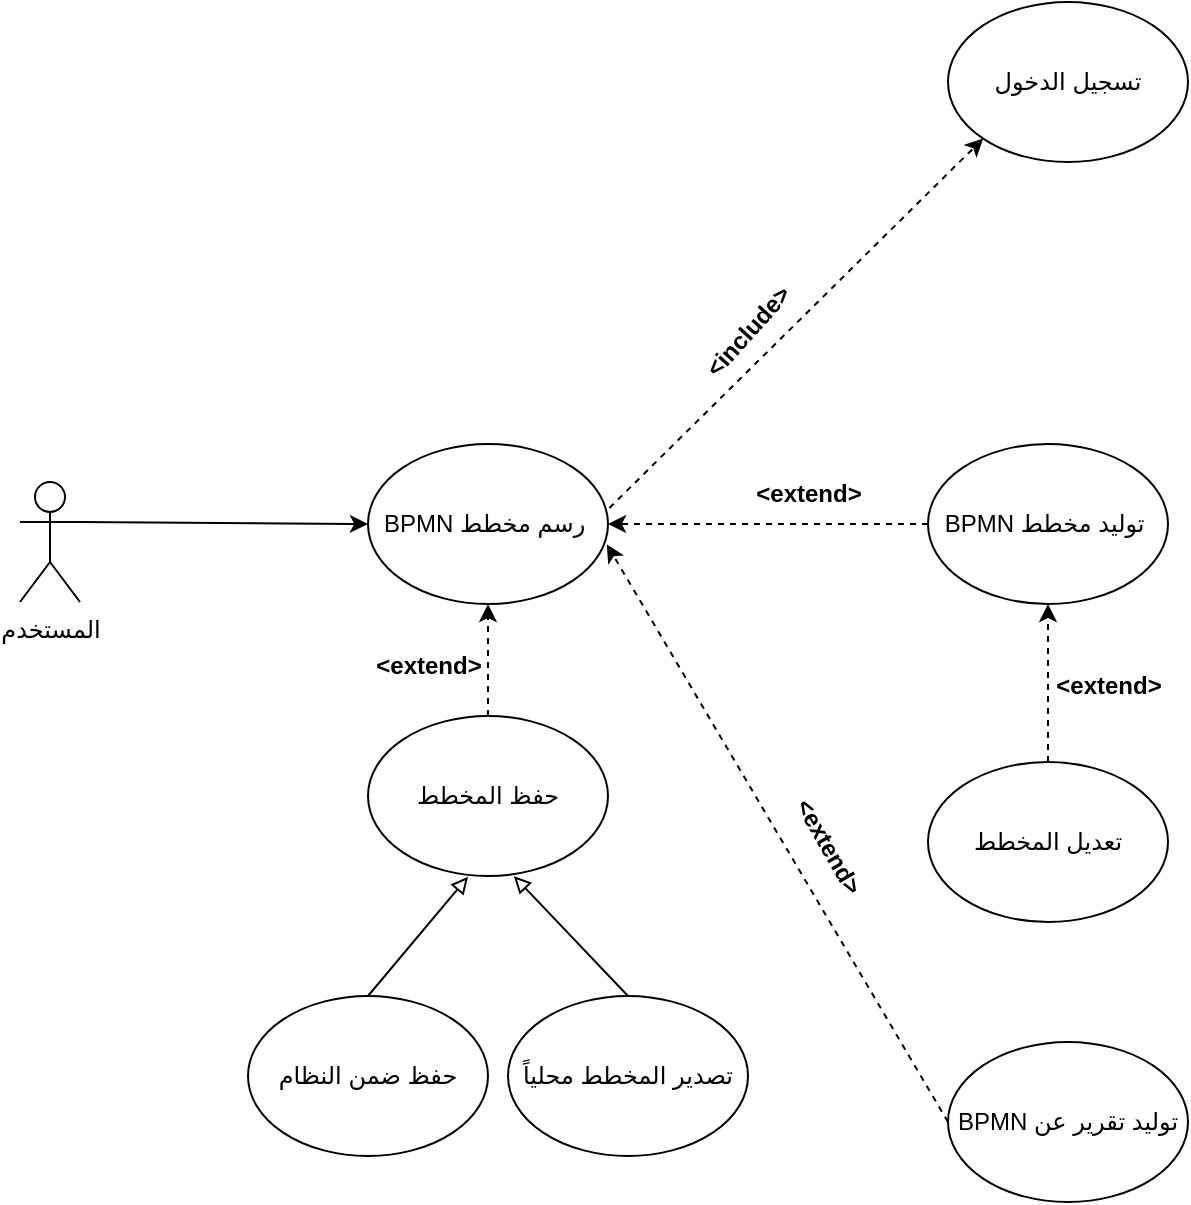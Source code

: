 <mxfile version="24.7.7">
  <diagram name="Page-1" id="JhIU2XlBXUx1_R46eb7L">
    <mxGraphModel dx="1226" dy="676" grid="1" gridSize="10" guides="1" tooltips="1" connect="1" arrows="1" fold="1" page="1" pageScale="1" pageWidth="850" pageHeight="1100" math="0" shadow="0">
      <root>
        <mxCell id="0" />
        <mxCell id="1" parent="0" />
        <mxCell id="hnzndyQ2c-kpyE6tr3fe-2" value="المستخدم" style="shape=umlActor;verticalLabelPosition=bottom;verticalAlign=top;html=1;outlineConnect=0;" vertex="1" parent="1">
          <mxGeometry x="246" y="910" width="30" height="60" as="geometry" />
        </mxCell>
        <mxCell id="hnzndyQ2c-kpyE6tr3fe-5" value="تسجيل الدخول" style="ellipse;whiteSpace=wrap;html=1;" vertex="1" parent="1">
          <mxGeometry x="710" y="670" width="120" height="80" as="geometry" />
        </mxCell>
        <mxCell id="hnzndyQ2c-kpyE6tr3fe-19" value="BPMN&amp;nbsp;رسم مخطط&amp;nbsp;" style="ellipse;whiteSpace=wrap;html=1;" vertex="1" parent="1">
          <mxGeometry x="420" y="891" width="120" height="80" as="geometry" />
        </mxCell>
        <mxCell id="hnzndyQ2c-kpyE6tr3fe-20" style="rounded=0;orthogonalLoop=1;jettySize=auto;html=1;entryX=0;entryY=0.5;entryDx=0;entryDy=0;exitX=1;exitY=0.333;exitDx=0;exitDy=0;exitPerimeter=0;" edge="1" parent="1" target="hnzndyQ2c-kpyE6tr3fe-19" source="hnzndyQ2c-kpyE6tr3fe-2">
          <mxGeometry relative="1" as="geometry">
            <mxPoint x="200" y="530" as="sourcePoint" />
            <mxPoint x="410" y="936" as="targetPoint" />
          </mxGeometry>
        </mxCell>
        <mxCell id="hnzndyQ2c-kpyE6tr3fe-21" style="rounded=0;orthogonalLoop=1;jettySize=auto;html=1;dashed=1;exitX=1.006;exitY=0.4;exitDx=0;exitDy=0;entryX=0;entryY=1;entryDx=0;entryDy=0;exitPerimeter=0;" edge="1" parent="1" source="hnzndyQ2c-kpyE6tr3fe-19" target="hnzndyQ2c-kpyE6tr3fe-5">
          <mxGeometry relative="1" as="geometry">
            <mxPoint x="600" y="891" as="sourcePoint" />
            <mxPoint x="823" y="650" as="targetPoint" />
          </mxGeometry>
        </mxCell>
        <mxCell id="hnzndyQ2c-kpyE6tr3fe-22" value="&lt;b&gt;&amp;lt;include&amp;gt;&lt;/b&gt;" style="text;html=1;align=center;verticalAlign=middle;resizable=0;points=[];autosize=1;strokeColor=none;fillColor=none;rotation=-48;" vertex="1" parent="1">
          <mxGeometry x="570" y="820" width="80" height="30" as="geometry" />
        </mxCell>
        <mxCell id="hnzndyQ2c-kpyE6tr3fe-23" value="BPMN توليد مخطط&amp;nbsp;" style="ellipse;whiteSpace=wrap;html=1;" vertex="1" parent="1">
          <mxGeometry x="700" y="891" width="120" height="80" as="geometry" />
        </mxCell>
        <mxCell id="hnzndyQ2c-kpyE6tr3fe-24" style="rounded=0;orthogonalLoop=1;jettySize=auto;html=1;dashed=1;exitX=0;exitY=0.5;exitDx=0;exitDy=0;entryX=1;entryY=0.5;entryDx=0;entryDy=0;" edge="1" parent="1" source="hnzndyQ2c-kpyE6tr3fe-23" target="hnzndyQ2c-kpyE6tr3fe-19">
          <mxGeometry relative="1" as="geometry">
            <mxPoint x="550" y="941" as="sourcePoint" />
            <mxPoint x="540" y="930" as="targetPoint" />
          </mxGeometry>
        </mxCell>
        <mxCell id="hnzndyQ2c-kpyE6tr3fe-25" value="&lt;b&gt;&amp;lt;extend&amp;gt;&lt;/b&gt;" style="text;html=1;align=center;verticalAlign=middle;resizable=0;points=[];autosize=1;strokeColor=none;fillColor=none;rotation=0;" vertex="1" parent="1">
          <mxGeometry x="600" y="901" width="80" height="30" as="geometry" />
        </mxCell>
        <mxCell id="hnzndyQ2c-kpyE6tr3fe-26" value="حفظ المخطط" style="ellipse;whiteSpace=wrap;html=1;" vertex="1" parent="1">
          <mxGeometry x="420" y="1027" width="120" height="80" as="geometry" />
        </mxCell>
        <mxCell id="hnzndyQ2c-kpyE6tr3fe-28" value="تصدير المخطط محلياً" style="ellipse;whiteSpace=wrap;html=1;" vertex="1" parent="1">
          <mxGeometry x="490" y="1167" width="120" height="80" as="geometry" />
        </mxCell>
        <mxCell id="hnzndyQ2c-kpyE6tr3fe-30" value="حفظ ضمن النظام" style="ellipse;whiteSpace=wrap;html=1;" vertex="1" parent="1">
          <mxGeometry x="360" y="1167" width="120" height="80" as="geometry" />
        </mxCell>
        <mxCell id="hnzndyQ2c-kpyE6tr3fe-31" value="&lt;b&gt;&amp;lt;extend&amp;gt;&lt;/b&gt;" style="text;html=1;align=center;verticalAlign=middle;resizable=0;points=[];autosize=1;strokeColor=none;fillColor=none;rotation=0;" vertex="1" parent="1">
          <mxGeometry x="410" y="987" width="80" height="30" as="geometry" />
        </mxCell>
        <mxCell id="hnzndyQ2c-kpyE6tr3fe-32" style="rounded=0;orthogonalLoop=1;jettySize=auto;html=1;dashed=1;exitX=0.5;exitY=0;exitDx=0;exitDy=0;entryX=0.5;entryY=1;entryDx=0;entryDy=0;" edge="1" parent="1" source="hnzndyQ2c-kpyE6tr3fe-26" target="hnzndyQ2c-kpyE6tr3fe-19">
          <mxGeometry relative="1" as="geometry">
            <mxPoint x="440" y="987" as="sourcePoint" />
            <mxPoint x="480" y="987" as="targetPoint" />
          </mxGeometry>
        </mxCell>
        <mxCell id="hnzndyQ2c-kpyE6tr3fe-33" style="rounded=0;orthogonalLoop=1;jettySize=auto;html=1;dashed=1;exitX=0.5;exitY=0;exitDx=0;exitDy=0;entryX=0.5;entryY=1;entryDx=0;entryDy=0;" edge="1" parent="1" source="hnzndyQ2c-kpyE6tr3fe-35" target="hnzndyQ2c-kpyE6tr3fe-23">
          <mxGeometry relative="1" as="geometry">
            <mxPoint x="1070" y="931" as="sourcePoint" />
            <mxPoint x="870" y="931" as="targetPoint" />
          </mxGeometry>
        </mxCell>
        <mxCell id="hnzndyQ2c-kpyE6tr3fe-34" value="&lt;b&gt;&amp;lt;extend&amp;gt;&lt;/b&gt;" style="text;html=1;align=center;verticalAlign=middle;resizable=0;points=[];autosize=1;strokeColor=none;fillColor=none;rotation=0;" vertex="1" parent="1">
          <mxGeometry x="750" y="997" width="80" height="30" as="geometry" />
        </mxCell>
        <mxCell id="hnzndyQ2c-kpyE6tr3fe-35" value="تعديل المخطط" style="ellipse;whiteSpace=wrap;html=1;" vertex="1" parent="1">
          <mxGeometry x="700" y="1050" width="120" height="80" as="geometry" />
        </mxCell>
        <mxCell id="hnzndyQ2c-kpyE6tr3fe-36" style="rounded=0;orthogonalLoop=1;jettySize=auto;html=1;dashed=1;entryX=0.995;entryY=0.627;entryDx=0;entryDy=0;exitX=0;exitY=0.5;exitDx=0;exitDy=0;entryPerimeter=0;" edge="1" parent="1" source="hnzndyQ2c-kpyE6tr3fe-37" target="hnzndyQ2c-kpyE6tr3fe-19">
          <mxGeometry relative="1" as="geometry">
            <mxPoint x="690" y="1000" as="sourcePoint" />
            <mxPoint x="550" y="941" as="targetPoint" />
          </mxGeometry>
        </mxCell>
        <mxCell id="hnzndyQ2c-kpyE6tr3fe-37" value="BPMN توليد تقرير عن" style="ellipse;whiteSpace=wrap;html=1;" vertex="1" parent="1">
          <mxGeometry x="710" y="1190" width="120" height="80" as="geometry" />
        </mxCell>
        <mxCell id="hnzndyQ2c-kpyE6tr3fe-38" value="&lt;b&gt;&amp;lt;extend&amp;gt;&lt;/b&gt;" style="text;html=1;align=center;verticalAlign=middle;resizable=0;points=[];autosize=1;strokeColor=none;fillColor=none;rotation=60;" vertex="1" parent="1">
          <mxGeometry x="610" y="1077" width="80" height="30" as="geometry" />
        </mxCell>
        <mxCell id="hnzndyQ2c-kpyE6tr3fe-41" value="" style="endArrow=block;html=1;rounded=0;entryX=0.417;entryY=1.005;entryDx=0;entryDy=0;entryPerimeter=0;exitX=0.5;exitY=0;exitDx=0;exitDy=0;endFill=0;" edge="1" parent="1" source="hnzndyQ2c-kpyE6tr3fe-30" target="hnzndyQ2c-kpyE6tr3fe-26">
          <mxGeometry width="50" height="50" relative="1" as="geometry">
            <mxPoint x="370" y="1150" as="sourcePoint" />
            <mxPoint x="420" y="1100" as="targetPoint" />
          </mxGeometry>
        </mxCell>
        <mxCell id="hnzndyQ2c-kpyE6tr3fe-42" value="" style="endArrow=block;html=1;rounded=0;entryX=0.608;entryY=1.001;entryDx=0;entryDy=0;entryPerimeter=0;exitX=0.5;exitY=0;exitDx=0;exitDy=0;endFill=0;" edge="1" parent="1" source="hnzndyQ2c-kpyE6tr3fe-28" target="hnzndyQ2c-kpyE6tr3fe-26">
          <mxGeometry width="50" height="50" relative="1" as="geometry">
            <mxPoint x="370" y="1177" as="sourcePoint" />
            <mxPoint x="462" y="1113" as="targetPoint" />
          </mxGeometry>
        </mxCell>
      </root>
    </mxGraphModel>
  </diagram>
</mxfile>
